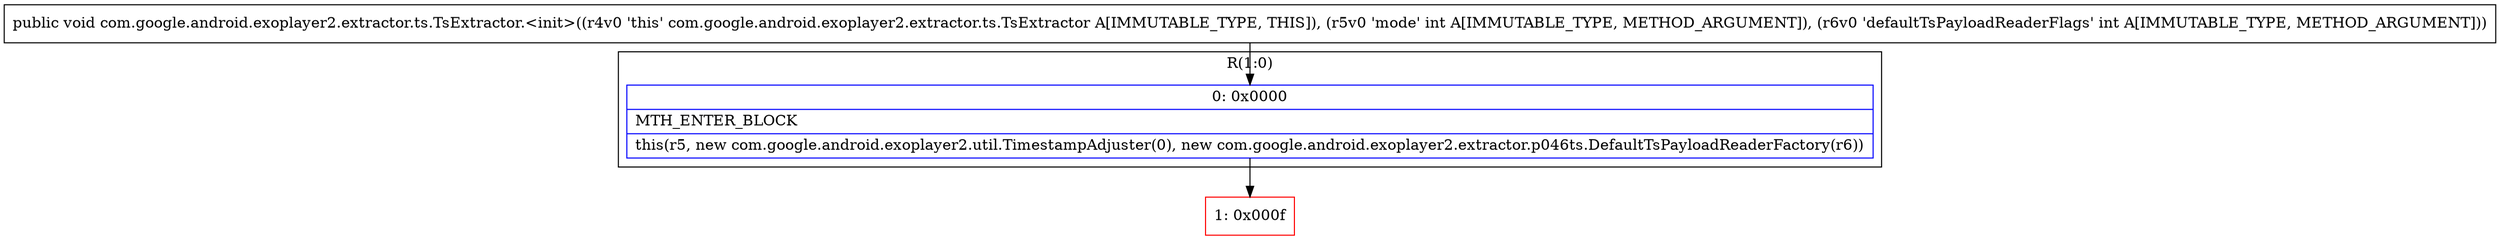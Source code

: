 digraph "CFG forcom.google.android.exoplayer2.extractor.ts.TsExtractor.\<init\>(II)V" {
subgraph cluster_Region_701494749 {
label = "R(1:0)";
node [shape=record,color=blue];
Node_0 [shape=record,label="{0\:\ 0x0000|MTH_ENTER_BLOCK\l|this(r5, new com.google.android.exoplayer2.util.TimestampAdjuster(0), new com.google.android.exoplayer2.extractor.p046ts.DefaultTsPayloadReaderFactory(r6))\l}"];
}
Node_1 [shape=record,color=red,label="{1\:\ 0x000f}"];
MethodNode[shape=record,label="{public void com.google.android.exoplayer2.extractor.ts.TsExtractor.\<init\>((r4v0 'this' com.google.android.exoplayer2.extractor.ts.TsExtractor A[IMMUTABLE_TYPE, THIS]), (r5v0 'mode' int A[IMMUTABLE_TYPE, METHOD_ARGUMENT]), (r6v0 'defaultTsPayloadReaderFlags' int A[IMMUTABLE_TYPE, METHOD_ARGUMENT])) }"];
MethodNode -> Node_0;
Node_0 -> Node_1;
}

